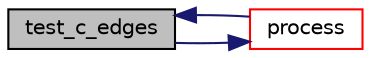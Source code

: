 digraph "test_c_edges"
{
  edge [fontname="Helvetica",fontsize="10",labelfontname="Helvetica",labelfontsize="10"];
  node [fontname="Helvetica",fontsize="10",shape=record];
  rankdir="LR";
  Node39 [label="test_c_edges",height=0.2,width=0.4,color="black", fillcolor="grey75", style="filled", fontcolor="black"];
  Node39 -> Node40 [color="midnightblue",fontsize="10",style="solid",fontname="Helvetica"];
  Node40 [label="process",height=0.2,width=0.4,color="red", fillcolor="white", style="filled",URL="$test__c__edges_8c.html#a64f11fc66ebfd7c358be13b12d3f4e91"];
  Node40 -> Node39 [color="midnightblue",fontsize="10",style="solid",fontname="Helvetica"];
}

